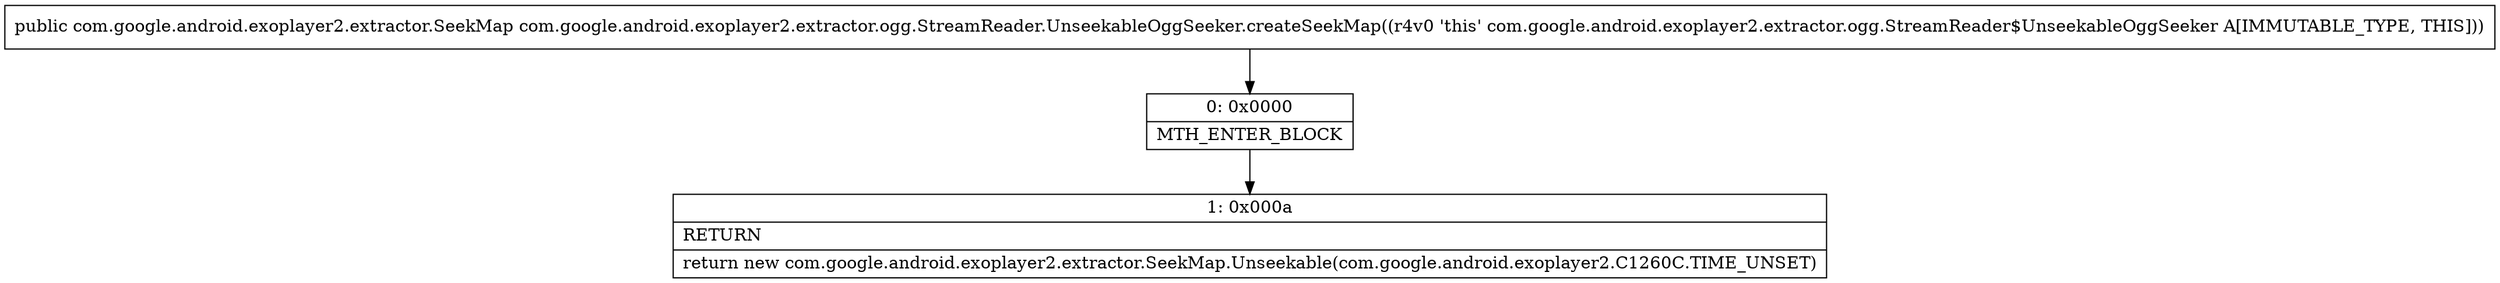 digraph "CFG forcom.google.android.exoplayer2.extractor.ogg.StreamReader.UnseekableOggSeeker.createSeekMap()Lcom\/google\/android\/exoplayer2\/extractor\/SeekMap;" {
Node_0 [shape=record,label="{0\:\ 0x0000|MTH_ENTER_BLOCK\l}"];
Node_1 [shape=record,label="{1\:\ 0x000a|RETURN\l|return new com.google.android.exoplayer2.extractor.SeekMap.Unseekable(com.google.android.exoplayer2.C1260C.TIME_UNSET)\l}"];
MethodNode[shape=record,label="{public com.google.android.exoplayer2.extractor.SeekMap com.google.android.exoplayer2.extractor.ogg.StreamReader.UnseekableOggSeeker.createSeekMap((r4v0 'this' com.google.android.exoplayer2.extractor.ogg.StreamReader$UnseekableOggSeeker A[IMMUTABLE_TYPE, THIS])) }"];
MethodNode -> Node_0;
Node_0 -> Node_1;
}

